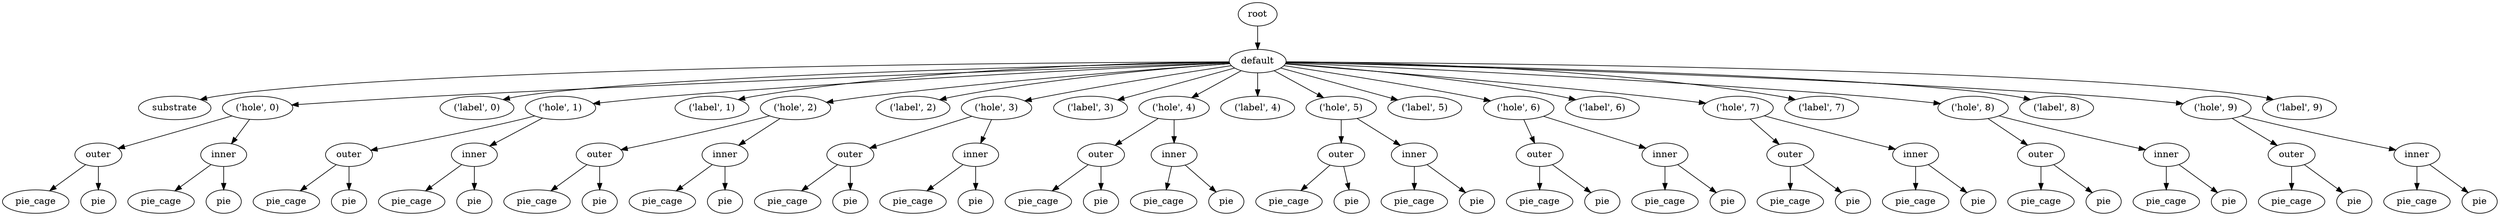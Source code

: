 digraph default {
    root_1 [label="root"];
    default_2 [label="default"];
    substrate_3 [label="substrate"];
    hole_4 [label="\('hole',\ 0\)"];
    outer_5 [label="outer"];
    pie_cage_6 [label="pie_cage"];
    pie_7 [label="pie"];
    inner_8 [label="inner"];
    pie_cage_9 [label="pie_cage"];
    pie_10 [label="pie"];
    label_11 [label="\('label',\ 0\)"];
    hole_12 [label="\('hole',\ 1\)"];
    outer_13 [label="outer"];
    pie_cage_14 [label="pie_cage"];
    pie_15 [label="pie"];
    inner_16 [label="inner"];
    pie_cage_17 [label="pie_cage"];
    pie_18 [label="pie"];
    label_19 [label="\('label',\ 1\)"];
    hole_20 [label="\('hole',\ 2\)"];
    outer_21 [label="outer"];
    pie_cage_22 [label="pie_cage"];
    pie_23 [label="pie"];
    inner_24 [label="inner"];
    pie_cage_25 [label="pie_cage"];
    pie_26 [label="pie"];
    label_27 [label="\('label',\ 2\)"];
    hole_28 [label="\('hole',\ 3\)"];
    outer_29 [label="outer"];
    pie_cage_30 [label="pie_cage"];
    pie_31 [label="pie"];
    inner_32 [label="inner"];
    pie_cage_33 [label="pie_cage"];
    pie_34 [label="pie"];
    label_35 [label="\('label',\ 3\)"];
    hole_36 [label="\('hole',\ 4\)"];
    outer_37 [label="outer"];
    pie_cage_38 [label="pie_cage"];
    pie_39 [label="pie"];
    inner_40 [label="inner"];
    pie_cage_41 [label="pie_cage"];
    pie_42 [label="pie"];
    label_43 [label="\('label',\ 4\)"];
    hole_44 [label="\('hole',\ 5\)"];
    outer_45 [label="outer"];
    pie_cage_46 [label="pie_cage"];
    pie_47 [label="pie"];
    inner_48 [label="inner"];
    pie_cage_49 [label="pie_cage"];
    pie_50 [label="pie"];
    label_51 [label="\('label',\ 5\)"];
    hole_52 [label="\('hole',\ 6\)"];
    outer_53 [label="outer"];
    pie_cage_54 [label="pie_cage"];
    pie_55 [label="pie"];
    inner_56 [label="inner"];
    pie_cage_57 [label="pie_cage"];
    pie_58 [label="pie"];
    label_59 [label="\('label',\ 6\)"];
    hole_60 [label="\('hole',\ 7\)"];
    outer_61 [label="outer"];
    pie_cage_62 [label="pie_cage"];
    pie_63 [label="pie"];
    inner_64 [label="inner"];
    pie_cage_65 [label="pie_cage"];
    pie_66 [label="pie"];
    label_67 [label="\('label',\ 7\)"];
    hole_68 [label="\('hole',\ 8\)"];
    outer_69 [label="outer"];
    pie_cage_70 [label="pie_cage"];
    pie_71 [label="pie"];
    inner_72 [label="inner"];
    pie_cage_73 [label="pie_cage"];
    pie_74 [label="pie"];
    label_75 [label="\('label',\ 8\)"];
    hole_76 [label="\('hole',\ 9\)"];
    outer_77 [label="outer"];
    pie_cage_78 [label="pie_cage"];
    pie_79 [label="pie"];
    inner_80 [label="inner"];
    pie_cage_81 [label="pie_cage"];
    pie_82 [label="pie"];
    label_83 [label="\('label',\ 9\)"];
    root_1 -> default_2;
    default_2 -> substrate_3;
    default_2 -> hole_4;
    hole_4 -> outer_5;
    outer_5 -> pie_cage_6;
    outer_5 -> pie_7;
    hole_4 -> inner_8;
    inner_8 -> pie_cage_9;
    inner_8 -> pie_10;
    default_2 -> label_11;
    default_2 -> hole_12;
    hole_12 -> outer_13;
    outer_13 -> pie_cage_14;
    outer_13 -> pie_15;
    hole_12 -> inner_16;
    inner_16 -> pie_cage_17;
    inner_16 -> pie_18;
    default_2 -> label_19;
    default_2 -> hole_20;
    hole_20 -> outer_21;
    outer_21 -> pie_cage_22;
    outer_21 -> pie_23;
    hole_20 -> inner_24;
    inner_24 -> pie_cage_25;
    inner_24 -> pie_26;
    default_2 -> label_27;
    default_2 -> hole_28;
    hole_28 -> outer_29;
    outer_29 -> pie_cage_30;
    outer_29 -> pie_31;
    hole_28 -> inner_32;
    inner_32 -> pie_cage_33;
    inner_32 -> pie_34;
    default_2 -> label_35;
    default_2 -> hole_36;
    hole_36 -> outer_37;
    outer_37 -> pie_cage_38;
    outer_37 -> pie_39;
    hole_36 -> inner_40;
    inner_40 -> pie_cage_41;
    inner_40 -> pie_42;
    default_2 -> label_43;
    default_2 -> hole_44;
    hole_44 -> outer_45;
    outer_45 -> pie_cage_46;
    outer_45 -> pie_47;
    hole_44 -> inner_48;
    inner_48 -> pie_cage_49;
    inner_48 -> pie_50;
    default_2 -> label_51;
    default_2 -> hole_52;
    hole_52 -> outer_53;
    outer_53 -> pie_cage_54;
    outer_53 -> pie_55;
    hole_52 -> inner_56;
    inner_56 -> pie_cage_57;
    inner_56 -> pie_58;
    default_2 -> label_59;
    default_2 -> hole_60;
    hole_60 -> outer_61;
    outer_61 -> pie_cage_62;
    outer_61 -> pie_63;
    hole_60 -> inner_64;
    inner_64 -> pie_cage_65;
    inner_64 -> pie_66;
    default_2 -> label_67;
    default_2 -> hole_68;
    hole_68 -> outer_69;
    outer_69 -> pie_cage_70;
    outer_69 -> pie_71;
    hole_68 -> inner_72;
    inner_72 -> pie_cage_73;
    inner_72 -> pie_74;
    default_2 -> label_75;
    default_2 -> hole_76;
    hole_76 -> outer_77;
    outer_77 -> pie_cage_78;
    outer_77 -> pie_79;
    hole_76 -> inner_80;
    inner_80 -> pie_cage_81;
    inner_80 -> pie_82;
    default_2 -> label_83;
}
